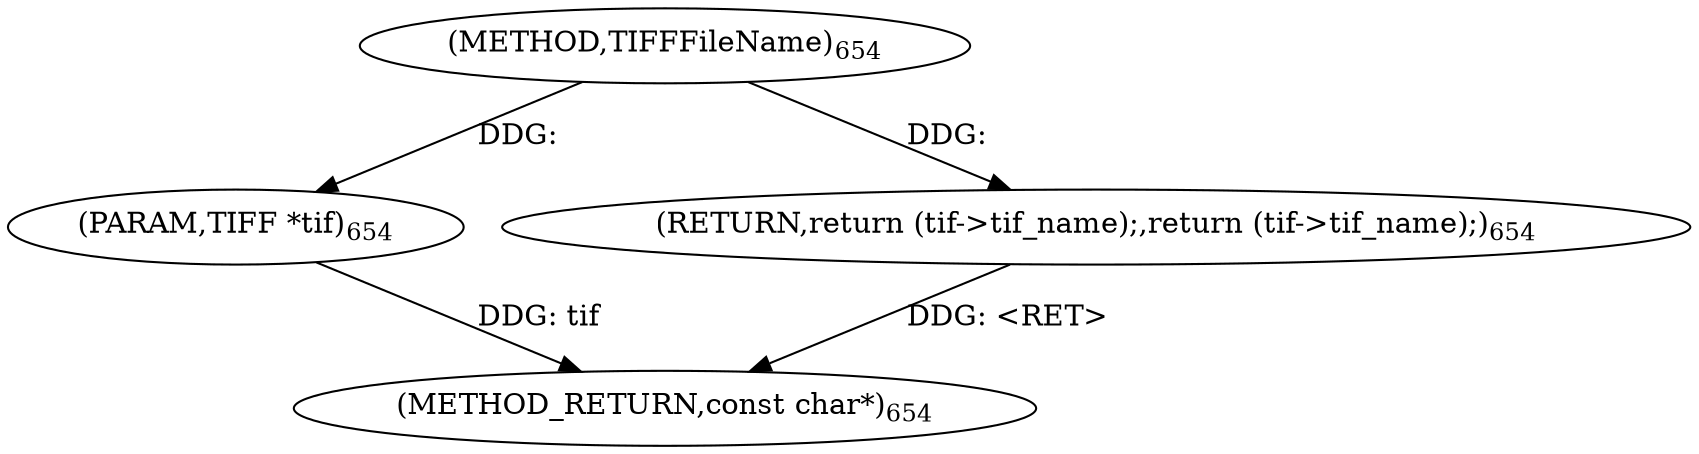 digraph "TIFFFileName" {  
"1416" [label = <(METHOD,TIFFFileName)<SUB>654</SUB>> ]
"1423" [label = <(METHOD_RETURN,const char*)<SUB>654</SUB>> ]
"1417" [label = <(PARAM,TIFF *tif)<SUB>654</SUB>> ]
"1419" [label = <(RETURN,return (tif-&gt;tif_name);,return (tif-&gt;tif_name);)<SUB>654</SUB>> ]
  "1419" -> "1423"  [ label = "DDG: &lt;RET&gt;"] 
  "1417" -> "1423"  [ label = "DDG: tif"] 
  "1416" -> "1417"  [ label = "DDG: "] 
  "1416" -> "1419"  [ label = "DDG: "] 
}
